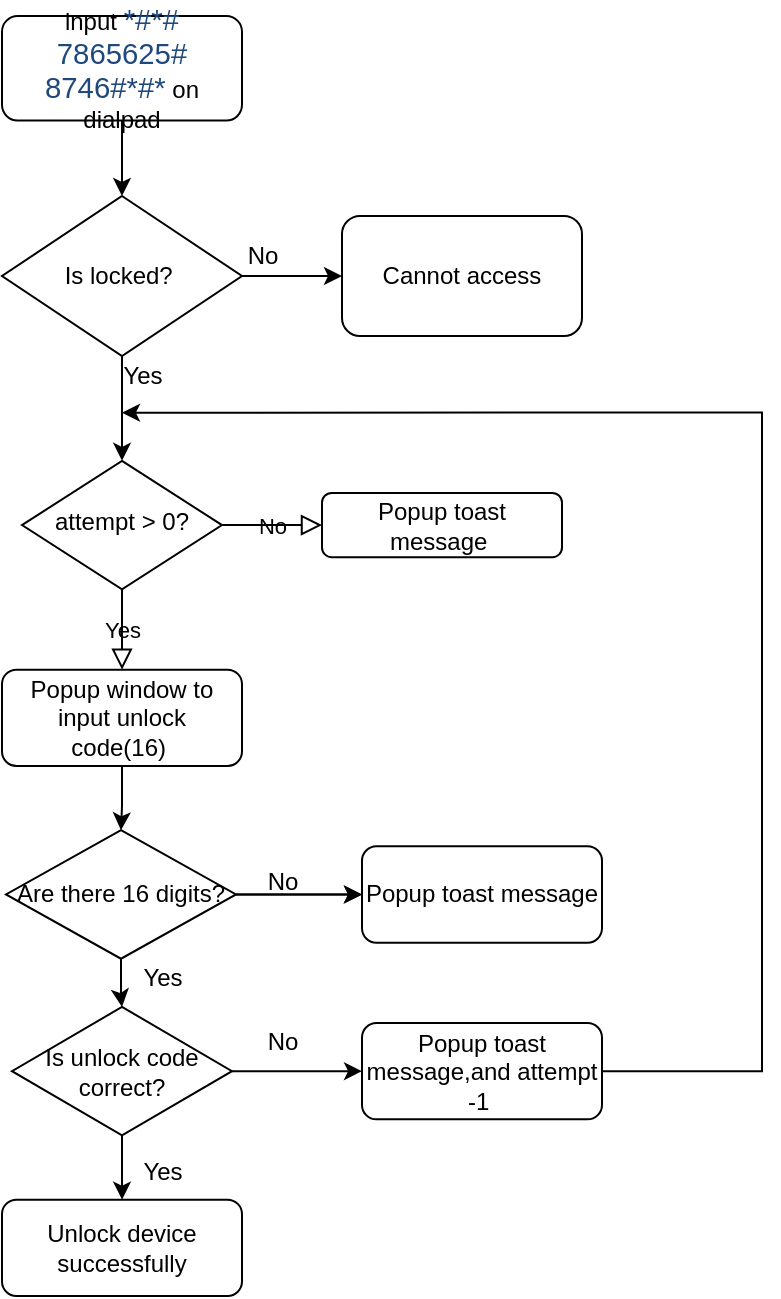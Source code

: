 <mxfile version="14.5.4" type="github">
  <diagram id="C5RBs43oDa-KdzZeNtuy" name="Page-1">
    <mxGraphModel dx="1038" dy="580" grid="1" gridSize="10" guides="1" tooltips="1" connect="1" arrows="1" fold="1" page="1" pageScale="1" pageWidth="827" pageHeight="1169" math="0" shadow="0">
      <root>
        <mxCell id="WIyWlLk6GJQsqaUBKTNV-0" />
        <mxCell id="WIyWlLk6GJQsqaUBKTNV-1" parent="WIyWlLk6GJQsqaUBKTNV-0" />
        <mxCell id="n-XF2BE4U9RYRbTGCvOX-34" value="" style="group" vertex="1" connectable="0" parent="WIyWlLk6GJQsqaUBKTNV-1">
          <mxGeometry x="160" y="180.0" width="380" height="640" as="geometry" />
        </mxCell>
        <mxCell id="n-XF2BE4U9RYRbTGCvOX-25" value="Cannot access" style="rounded=1;whiteSpace=wrap;html=1;shadow=0;strokeWidth=1;" vertex="1" parent="n-XF2BE4U9RYRbTGCvOX-34">
          <mxGeometry x="170" y="100.0" width="120" height="60" as="geometry" />
        </mxCell>
        <mxCell id="n-XF2BE4U9RYRbTGCvOX-32" value="" style="edgeStyle=orthogonalEdgeStyle;rounded=0;orthogonalLoop=1;jettySize=auto;html=1;" edge="1" parent="n-XF2BE4U9RYRbTGCvOX-34" source="n-XF2BE4U9RYRbTGCvOX-27" target="n-XF2BE4U9RYRbTGCvOX-25">
          <mxGeometry relative="1" as="geometry" />
        </mxCell>
        <mxCell id="n-XF2BE4U9RYRbTGCvOX-27" value="Is locked?&amp;nbsp;" style="rhombus;whiteSpace=wrap;html=1;shadow=0;strokeWidth=1;" vertex="1" parent="n-XF2BE4U9RYRbTGCvOX-34">
          <mxGeometry y="90.0" width="120" height="80" as="geometry" />
        </mxCell>
        <mxCell id="n-XF2BE4U9RYRbTGCvOX-28" style="edgeStyle=orthogonalEdgeStyle;rounded=0;orthogonalLoop=1;jettySize=auto;html=1;exitX=0.5;exitY=0;exitDx=0;exitDy=0;" edge="1" parent="n-XF2BE4U9RYRbTGCvOX-34" source="WIyWlLk6GJQsqaUBKTNV-3">
          <mxGeometry relative="1" as="geometry">
            <mxPoint x="70" y="30.0" as="targetPoint" />
          </mxGeometry>
        </mxCell>
        <mxCell id="n-XF2BE4U9RYRbTGCvOX-30" value="" style="edgeStyle=orthogonalEdgeStyle;rounded=0;orthogonalLoop=1;jettySize=auto;html=1;" edge="1" parent="n-XF2BE4U9RYRbTGCvOX-34" source="WIyWlLk6GJQsqaUBKTNV-3" target="n-XF2BE4U9RYRbTGCvOX-27">
          <mxGeometry relative="1" as="geometry" />
        </mxCell>
        <mxCell id="WIyWlLk6GJQsqaUBKTNV-3" value="input&amp;nbsp;&lt;span lang=&quot;EN-US&quot; style=&quot;font-size: 11.0pt ; line-height: 115% ; font-family: &amp;#34;calibri&amp;#34; , sans-serif ; color: #1f497d&quot;&gt;*#*# 7865625# 8746#*#*&lt;/span&gt;&amp;nbsp;on dialpad" style="rounded=1;whiteSpace=wrap;html=1;fontSize=12;glass=0;strokeWidth=1;shadow=0;rotation=0;" parent="n-XF2BE4U9RYRbTGCvOX-34" vertex="1">
          <mxGeometry width="120" height="52.27" as="geometry" />
        </mxCell>
        <mxCell id="WIyWlLk6GJQsqaUBKTNV-6" value="attempt &amp;gt; 0?" style="rhombus;whiteSpace=wrap;html=1;shadow=0;fontFamily=Helvetica;fontSize=12;align=center;strokeWidth=1;spacing=6;spacingTop=-4;rotation=0;" parent="n-XF2BE4U9RYRbTGCvOX-34" vertex="1">
          <mxGeometry x="10" y="222.424" width="100" height="64.242" as="geometry" />
        </mxCell>
        <mxCell id="n-XF2BE4U9RYRbTGCvOX-29" value="" style="edgeStyle=orthogonalEdgeStyle;rounded=0;orthogonalLoop=1;jettySize=auto;html=1;" edge="1" parent="n-XF2BE4U9RYRbTGCvOX-34" source="n-XF2BE4U9RYRbTGCvOX-27" target="WIyWlLk6GJQsqaUBKTNV-6">
          <mxGeometry relative="1" as="geometry" />
        </mxCell>
        <mxCell id="WIyWlLk6GJQsqaUBKTNV-7" value="Popup toast message&amp;nbsp;" style="rounded=1;whiteSpace=wrap;html=1;fontSize=12;glass=0;strokeWidth=1;shadow=0;rotation=0;" parent="n-XF2BE4U9RYRbTGCvOX-34" vertex="1">
          <mxGeometry x="160" y="238.485" width="120" height="32.121" as="geometry" />
        </mxCell>
        <mxCell id="WIyWlLk6GJQsqaUBKTNV-5" value="No" style="edgeStyle=orthogonalEdgeStyle;rounded=0;html=1;jettySize=auto;orthogonalLoop=1;fontSize=11;endArrow=block;endFill=0;endSize=8;strokeWidth=1;shadow=0;labelBackgroundColor=none;" parent="n-XF2BE4U9RYRbTGCvOX-34" source="WIyWlLk6GJQsqaUBKTNV-6" target="WIyWlLk6GJQsqaUBKTNV-7" edge="1">
          <mxGeometry y="110.0" as="geometry">
            <mxPoint as="offset" />
          </mxGeometry>
        </mxCell>
        <mxCell id="n-XF2BE4U9RYRbTGCvOX-1" value="Popup window to input unlock code(16)&amp;nbsp;" style="rounded=1;whiteSpace=wrap;html=1;rotation=0;" vertex="1" parent="n-XF2BE4U9RYRbTGCvOX-34">
          <mxGeometry y="326.818" width="120" height="48.182" as="geometry" />
        </mxCell>
        <mxCell id="WIyWlLk6GJQsqaUBKTNV-4" value="Yes" style="rounded=0;html=1;jettySize=auto;orthogonalLoop=1;fontSize=11;endArrow=block;endFill=0;endSize=8;strokeWidth=1;shadow=0;labelBackgroundColor=none;edgeStyle=orthogonalEdgeStyle;entryX=0.5;entryY=0;entryDx=0;entryDy=0;" parent="n-XF2BE4U9RYRbTGCvOX-34" source="WIyWlLk6GJQsqaUBKTNV-6" target="n-XF2BE4U9RYRbTGCvOX-1" edge="1">
          <mxGeometry y="110.0" as="geometry">
            <mxPoint as="offset" />
            <mxPoint x="61" y="318.788" as="targetPoint" />
          </mxGeometry>
        </mxCell>
        <mxCell id="n-XF2BE4U9RYRbTGCvOX-5" value="Are there 16 digits?" style="rhombus;whiteSpace=wrap;html=1;shadow=0;strokeWidth=1;rotation=0;" vertex="1" parent="n-XF2BE4U9RYRbTGCvOX-34">
          <mxGeometry x="2" y="407.121" width="115" height="64.242" as="geometry" />
        </mxCell>
        <mxCell id="n-XF2BE4U9RYRbTGCvOX-7" value="" style="edgeStyle=orthogonalEdgeStyle;rounded=0;orthogonalLoop=1;jettySize=auto;html=1;" edge="1" parent="n-XF2BE4U9RYRbTGCvOX-34" source="n-XF2BE4U9RYRbTGCvOX-1" target="n-XF2BE4U9RYRbTGCvOX-5">
          <mxGeometry y="110.0" as="geometry" />
        </mxCell>
        <mxCell id="n-XF2BE4U9RYRbTGCvOX-8" value="Popup toast message" style="rounded=1;whiteSpace=wrap;html=1;shadow=0;strokeWidth=1;rotation=0;" vertex="1" parent="n-XF2BE4U9RYRbTGCvOX-34">
          <mxGeometry x="180" y="415.152" width="120" height="48.182" as="geometry" />
        </mxCell>
        <mxCell id="n-XF2BE4U9RYRbTGCvOX-9" value="" style="edgeStyle=orthogonalEdgeStyle;rounded=0;orthogonalLoop=1;jettySize=auto;html=1;" edge="1" parent="n-XF2BE4U9RYRbTGCvOX-34" source="n-XF2BE4U9RYRbTGCvOX-5" target="n-XF2BE4U9RYRbTGCvOX-8">
          <mxGeometry y="110.0" as="geometry" />
        </mxCell>
        <mxCell id="n-XF2BE4U9RYRbTGCvOX-10" value="" style="edgeStyle=orthogonalEdgeStyle;rounded=0;orthogonalLoop=1;jettySize=auto;html=1;" edge="1" parent="n-XF2BE4U9RYRbTGCvOX-34" source="n-XF2BE4U9RYRbTGCvOX-5" target="n-XF2BE4U9RYRbTGCvOX-8">
          <mxGeometry y="110.0" as="geometry" />
        </mxCell>
        <mxCell id="n-XF2BE4U9RYRbTGCvOX-11" value="No" style="text;html=1;align=center;verticalAlign=middle;resizable=0;points=[];autosize=1;rotation=0;" vertex="1" parent="n-XF2BE4U9RYRbTGCvOX-34">
          <mxGeometry x="125" y="423.182" width="30" height="20" as="geometry" />
        </mxCell>
        <mxCell id="n-XF2BE4U9RYRbTGCvOX-14" value="Yes" style="text;html=1;align=center;verticalAlign=middle;resizable=0;points=[];autosize=1;rotation=0;" vertex="1" parent="n-XF2BE4U9RYRbTGCvOX-34">
          <mxGeometry x="65" y="471.364" width="30" height="20" as="geometry" />
        </mxCell>
        <mxCell id="n-XF2BE4U9RYRbTGCvOX-15" value="Is unlock code correct?" style="rhombus;whiteSpace=wrap;html=1;shadow=0;strokeWidth=1;rotation=0;" vertex="1" parent="n-XF2BE4U9RYRbTGCvOX-34">
          <mxGeometry x="5" y="495.455" width="110" height="64.242" as="geometry" />
        </mxCell>
        <mxCell id="n-XF2BE4U9RYRbTGCvOX-16" value="" style="edgeStyle=orthogonalEdgeStyle;rounded=0;orthogonalLoop=1;jettySize=auto;html=1;" edge="1" parent="n-XF2BE4U9RYRbTGCvOX-34" source="n-XF2BE4U9RYRbTGCvOX-5" target="n-XF2BE4U9RYRbTGCvOX-15">
          <mxGeometry y="110.0" as="geometry" />
        </mxCell>
        <mxCell id="n-XF2BE4U9RYRbTGCvOX-19" style="edgeStyle=orthogonalEdgeStyle;rounded=0;orthogonalLoop=1;jettySize=auto;html=1;" edge="1" parent="n-XF2BE4U9RYRbTGCvOX-34" source="n-XF2BE4U9RYRbTGCvOX-17">
          <mxGeometry y="110.0" as="geometry">
            <mxPoint x="60" y="198.333" as="targetPoint" />
            <Array as="points">
              <mxPoint x="380" y="527.576" />
            </Array>
          </mxGeometry>
        </mxCell>
        <mxCell id="n-XF2BE4U9RYRbTGCvOX-17" value="Popup toast message,and attempt -1&amp;nbsp;" style="rounded=1;whiteSpace=wrap;html=1;shadow=0;strokeWidth=1;rotation=0;" vertex="1" parent="n-XF2BE4U9RYRbTGCvOX-34">
          <mxGeometry x="180" y="503.485" width="120" height="48.182" as="geometry" />
        </mxCell>
        <mxCell id="n-XF2BE4U9RYRbTGCvOX-18" value="" style="edgeStyle=orthogonalEdgeStyle;rounded=0;orthogonalLoop=1;jettySize=auto;html=1;" edge="1" parent="n-XF2BE4U9RYRbTGCvOX-34" source="n-XF2BE4U9RYRbTGCvOX-15" target="n-XF2BE4U9RYRbTGCvOX-17">
          <mxGeometry y="110.0" as="geometry" />
        </mxCell>
        <mxCell id="n-XF2BE4U9RYRbTGCvOX-20" value="No" style="text;html=1;align=center;verticalAlign=middle;resizable=0;points=[];autosize=1;rotation=0;" vertex="1" parent="n-XF2BE4U9RYRbTGCvOX-34">
          <mxGeometry x="125" y="503.485" width="30" height="20" as="geometry" />
        </mxCell>
        <mxCell id="n-XF2BE4U9RYRbTGCvOX-21" value="Unlock device successfully" style="rounded=1;whiteSpace=wrap;html=1;shadow=0;strokeWidth=1;rotation=0;" vertex="1" parent="n-XF2BE4U9RYRbTGCvOX-34">
          <mxGeometry y="591.818" width="120" height="48.182" as="geometry" />
        </mxCell>
        <mxCell id="n-XF2BE4U9RYRbTGCvOX-22" value="" style="edgeStyle=orthogonalEdgeStyle;rounded=0;orthogonalLoop=1;jettySize=auto;html=1;" edge="1" parent="n-XF2BE4U9RYRbTGCvOX-34" source="n-XF2BE4U9RYRbTGCvOX-15" target="n-XF2BE4U9RYRbTGCvOX-21">
          <mxGeometry y="110.0" as="geometry" />
        </mxCell>
        <mxCell id="n-XF2BE4U9RYRbTGCvOX-23" value="Yes" style="text;html=1;align=center;verticalAlign=middle;resizable=0;points=[];autosize=1;rotation=0;" vertex="1" parent="n-XF2BE4U9RYRbTGCvOX-34">
          <mxGeometry x="65" y="567.727" width="30" height="20" as="geometry" />
        </mxCell>
        <mxCell id="n-XF2BE4U9RYRbTGCvOX-31" value="Yes" style="text;html=1;align=center;verticalAlign=middle;resizable=0;points=[];autosize=1;" vertex="1" parent="n-XF2BE4U9RYRbTGCvOX-34">
          <mxGeometry x="55" y="170.0" width="30" height="20" as="geometry" />
        </mxCell>
        <mxCell id="n-XF2BE4U9RYRbTGCvOX-33" value="No" style="text;html=1;align=center;verticalAlign=middle;resizable=0;points=[];autosize=1;" vertex="1" parent="n-XF2BE4U9RYRbTGCvOX-34">
          <mxGeometry x="115" y="110.0" width="30" height="20" as="geometry" />
        </mxCell>
      </root>
    </mxGraphModel>
  </diagram>
</mxfile>
